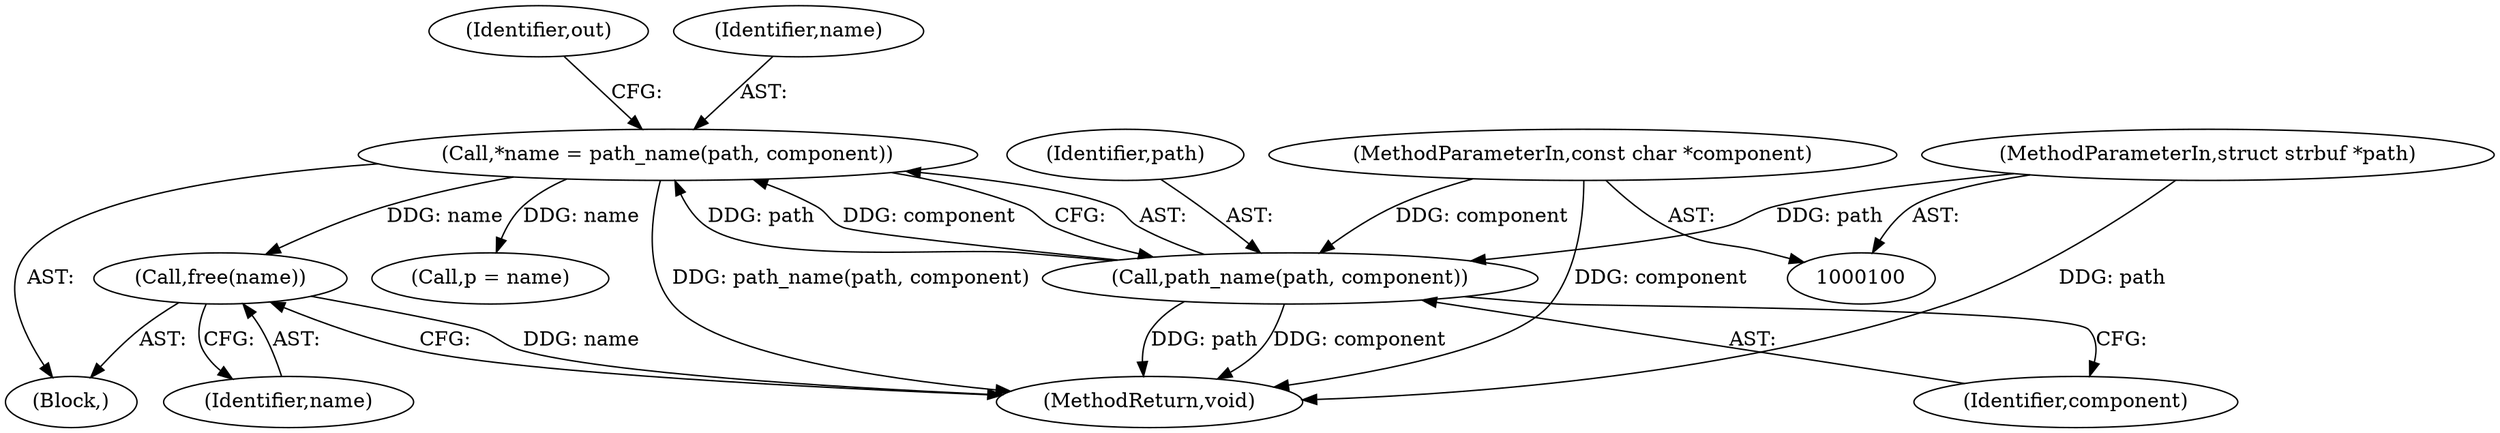 digraph "0_git_de1e67d0703894cb6ea782e36abb63976ab07e60_12@API" {
"1000141" [label="(Call,free(name))"];
"1000107" [label="(Call,*name = path_name(path, component))"];
"1000109" [label="(Call,path_name(path, component))"];
"1000103" [label="(MethodParameterIn,struct strbuf *path)"];
"1000104" [label="(MethodParameterIn,const char *component)"];
"1000141" [label="(Call,free(name))"];
"1000122" [label="(Call,p = name)"];
"1000142" [label="(Identifier,name)"];
"1000114" [label="(Identifier,out)"];
"1000105" [label="(Block,)"];
"1000104" [label="(MethodParameterIn,const char *component)"];
"1000143" [label="(MethodReturn,void)"];
"1000107" [label="(Call,*name = path_name(path, component))"];
"1000108" [label="(Identifier,name)"];
"1000103" [label="(MethodParameterIn,struct strbuf *path)"];
"1000110" [label="(Identifier,path)"];
"1000111" [label="(Identifier,component)"];
"1000109" [label="(Call,path_name(path, component))"];
"1000141" -> "1000105"  [label="AST: "];
"1000141" -> "1000142"  [label="CFG: "];
"1000142" -> "1000141"  [label="AST: "];
"1000143" -> "1000141"  [label="CFG: "];
"1000141" -> "1000143"  [label="DDG: name"];
"1000107" -> "1000141"  [label="DDG: name"];
"1000107" -> "1000105"  [label="AST: "];
"1000107" -> "1000109"  [label="CFG: "];
"1000108" -> "1000107"  [label="AST: "];
"1000109" -> "1000107"  [label="AST: "];
"1000114" -> "1000107"  [label="CFG: "];
"1000107" -> "1000143"  [label="DDG: path_name(path, component)"];
"1000109" -> "1000107"  [label="DDG: path"];
"1000109" -> "1000107"  [label="DDG: component"];
"1000107" -> "1000122"  [label="DDG: name"];
"1000109" -> "1000111"  [label="CFG: "];
"1000110" -> "1000109"  [label="AST: "];
"1000111" -> "1000109"  [label="AST: "];
"1000109" -> "1000143"  [label="DDG: path"];
"1000109" -> "1000143"  [label="DDG: component"];
"1000103" -> "1000109"  [label="DDG: path"];
"1000104" -> "1000109"  [label="DDG: component"];
"1000103" -> "1000100"  [label="AST: "];
"1000103" -> "1000143"  [label="DDG: path"];
"1000104" -> "1000100"  [label="AST: "];
"1000104" -> "1000143"  [label="DDG: component"];
}
